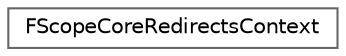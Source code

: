 digraph "Graphical Class Hierarchy"
{
 // INTERACTIVE_SVG=YES
 // LATEX_PDF_SIZE
  bgcolor="transparent";
  edge [fontname=Helvetica,fontsize=10,labelfontname=Helvetica,labelfontsize=10];
  node [fontname=Helvetica,fontsize=10,shape=box,height=0.2,width=0.4];
  rankdir="LR";
  Node0 [id="Node000000",label="FScopeCoreRedirectsContext",height=0.2,width=0.4,color="grey40", fillcolor="white", style="filled",URL="$d7/d1e/structFScopeCoreRedirectsContext.html",tooltip="RAII type for swapping the current thread's FCoreRedirects context to a new context."];
}
